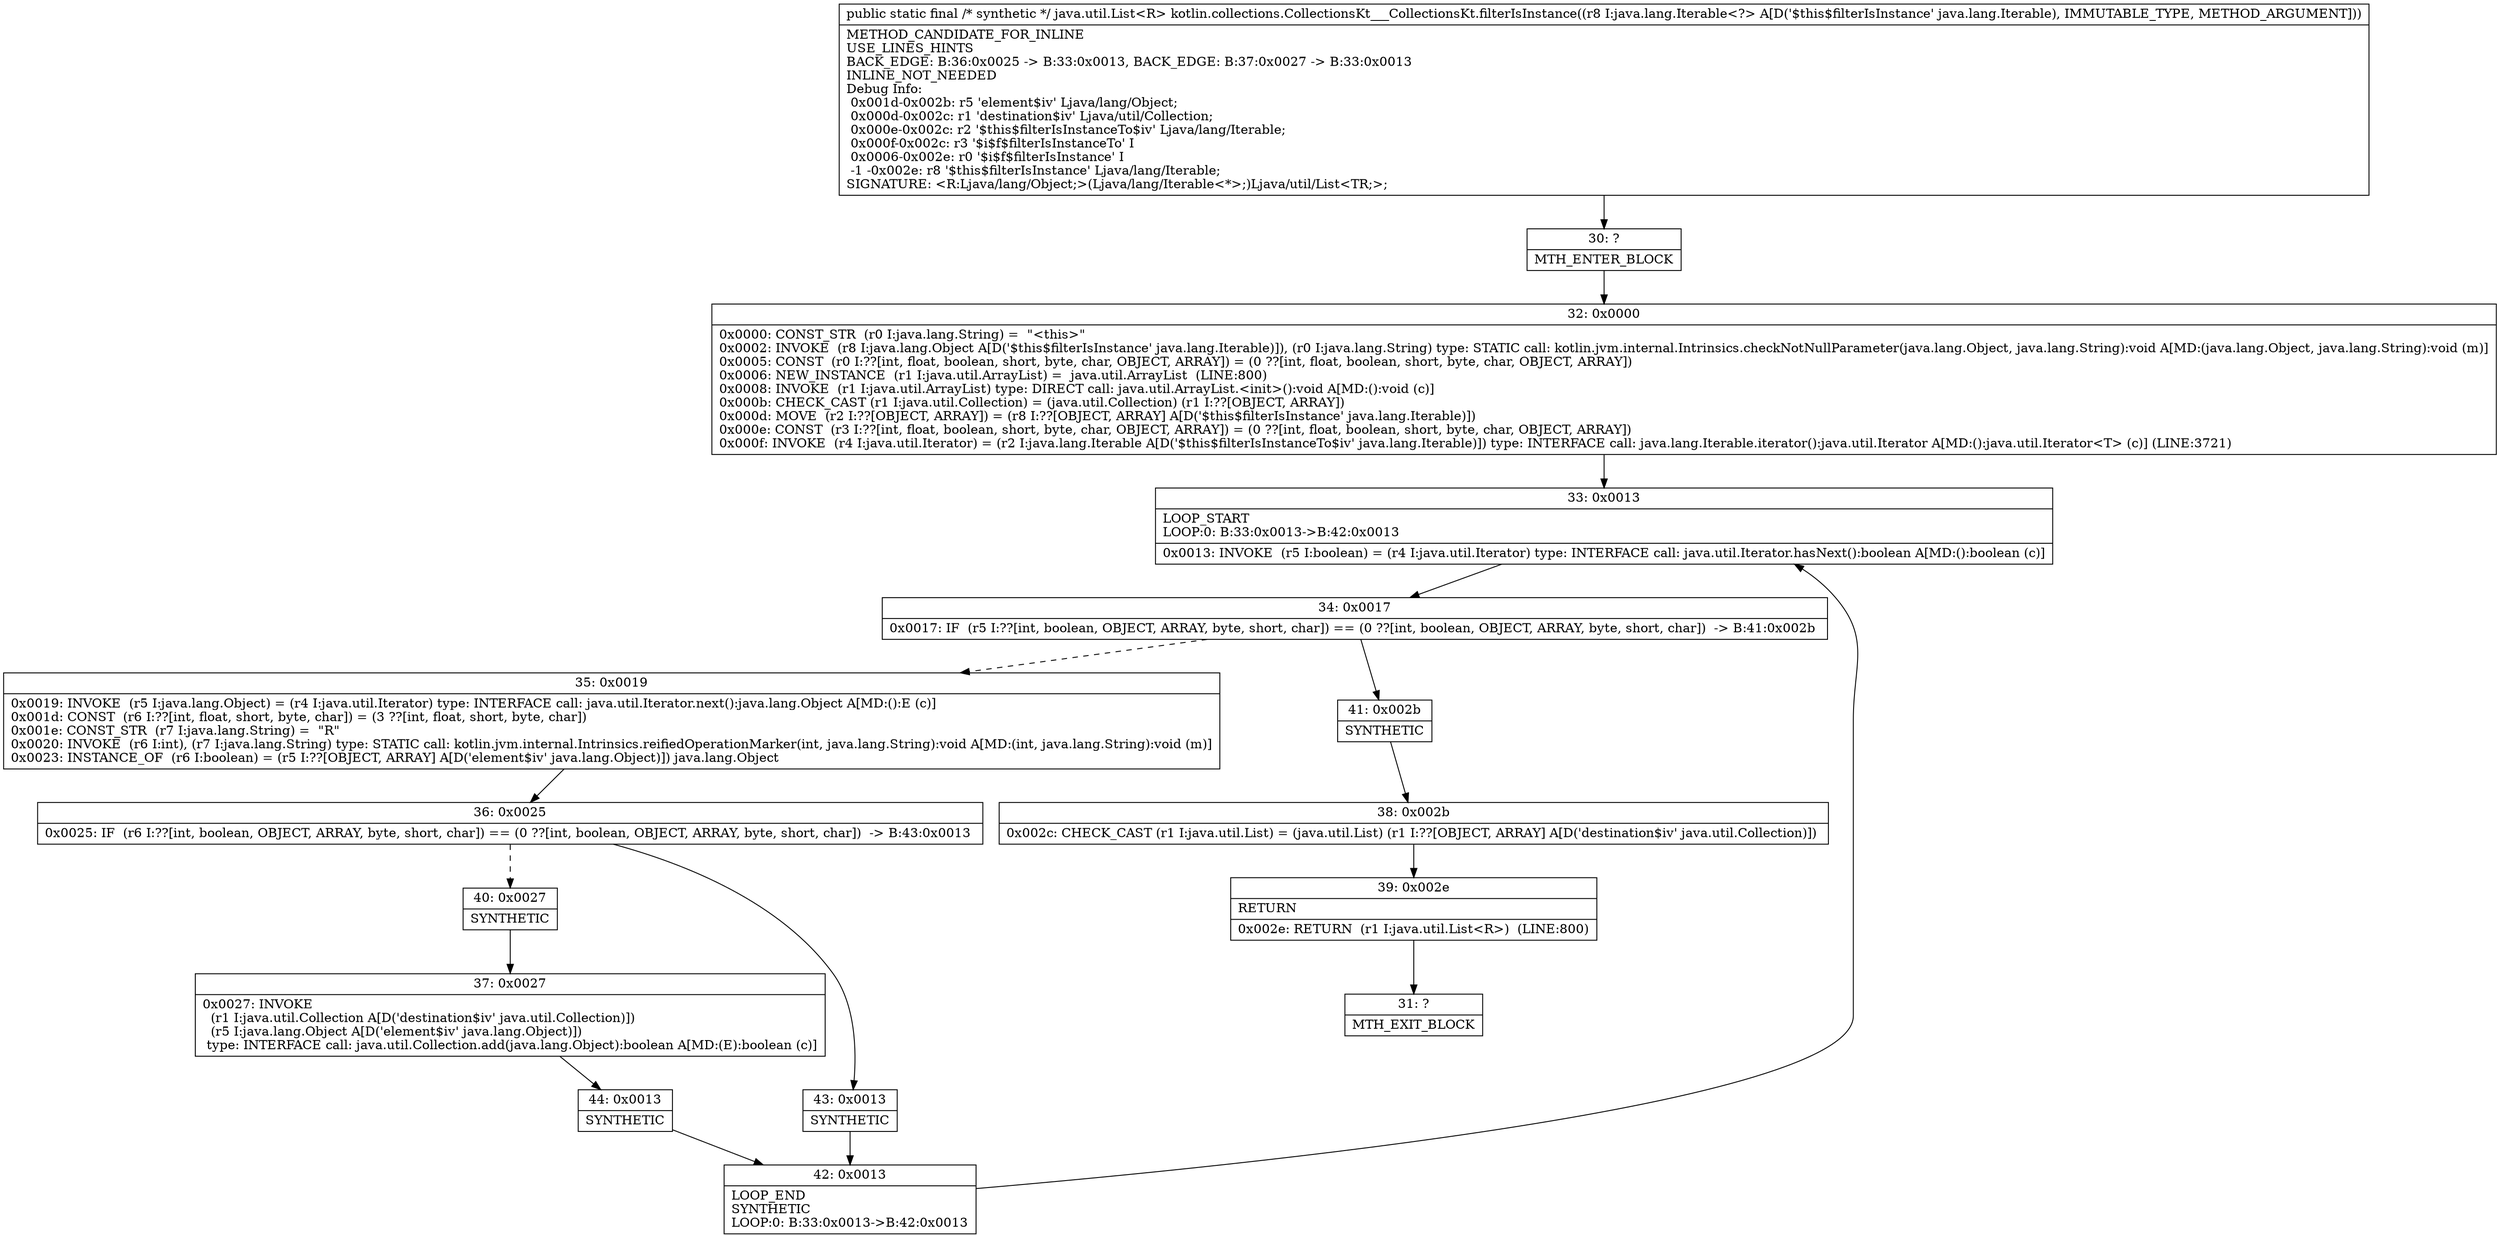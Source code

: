 digraph "CFG forkotlin.collections.CollectionsKt___CollectionsKt.filterIsInstance(Ljava\/lang\/Iterable;)Ljava\/util\/List;" {
Node_30 [shape=record,label="{30\:\ ?|MTH_ENTER_BLOCK\l}"];
Node_32 [shape=record,label="{32\:\ 0x0000|0x0000: CONST_STR  (r0 I:java.lang.String) =  \"\<this\>\" \l0x0002: INVOKE  (r8 I:java.lang.Object A[D('$this$filterIsInstance' java.lang.Iterable)]), (r0 I:java.lang.String) type: STATIC call: kotlin.jvm.internal.Intrinsics.checkNotNullParameter(java.lang.Object, java.lang.String):void A[MD:(java.lang.Object, java.lang.String):void (m)]\l0x0005: CONST  (r0 I:??[int, float, boolean, short, byte, char, OBJECT, ARRAY]) = (0 ??[int, float, boolean, short, byte, char, OBJECT, ARRAY]) \l0x0006: NEW_INSTANCE  (r1 I:java.util.ArrayList) =  java.util.ArrayList  (LINE:800)\l0x0008: INVOKE  (r1 I:java.util.ArrayList) type: DIRECT call: java.util.ArrayList.\<init\>():void A[MD:():void (c)]\l0x000b: CHECK_CAST (r1 I:java.util.Collection) = (java.util.Collection) (r1 I:??[OBJECT, ARRAY]) \l0x000d: MOVE  (r2 I:??[OBJECT, ARRAY]) = (r8 I:??[OBJECT, ARRAY] A[D('$this$filterIsInstance' java.lang.Iterable)]) \l0x000e: CONST  (r3 I:??[int, float, boolean, short, byte, char, OBJECT, ARRAY]) = (0 ??[int, float, boolean, short, byte, char, OBJECT, ARRAY]) \l0x000f: INVOKE  (r4 I:java.util.Iterator) = (r2 I:java.lang.Iterable A[D('$this$filterIsInstanceTo$iv' java.lang.Iterable)]) type: INTERFACE call: java.lang.Iterable.iterator():java.util.Iterator A[MD:():java.util.Iterator\<T\> (c)] (LINE:3721)\l}"];
Node_33 [shape=record,label="{33\:\ 0x0013|LOOP_START\lLOOP:0: B:33:0x0013\-\>B:42:0x0013\l|0x0013: INVOKE  (r5 I:boolean) = (r4 I:java.util.Iterator) type: INTERFACE call: java.util.Iterator.hasNext():boolean A[MD:():boolean (c)]\l}"];
Node_34 [shape=record,label="{34\:\ 0x0017|0x0017: IF  (r5 I:??[int, boolean, OBJECT, ARRAY, byte, short, char]) == (0 ??[int, boolean, OBJECT, ARRAY, byte, short, char])  \-\> B:41:0x002b \l}"];
Node_35 [shape=record,label="{35\:\ 0x0019|0x0019: INVOKE  (r5 I:java.lang.Object) = (r4 I:java.util.Iterator) type: INTERFACE call: java.util.Iterator.next():java.lang.Object A[MD:():E (c)]\l0x001d: CONST  (r6 I:??[int, float, short, byte, char]) = (3 ??[int, float, short, byte, char]) \l0x001e: CONST_STR  (r7 I:java.lang.String) =  \"R\" \l0x0020: INVOKE  (r6 I:int), (r7 I:java.lang.String) type: STATIC call: kotlin.jvm.internal.Intrinsics.reifiedOperationMarker(int, java.lang.String):void A[MD:(int, java.lang.String):void (m)]\l0x0023: INSTANCE_OF  (r6 I:boolean) = (r5 I:??[OBJECT, ARRAY] A[D('element$iv' java.lang.Object)]) java.lang.Object \l}"];
Node_36 [shape=record,label="{36\:\ 0x0025|0x0025: IF  (r6 I:??[int, boolean, OBJECT, ARRAY, byte, short, char]) == (0 ??[int, boolean, OBJECT, ARRAY, byte, short, char])  \-\> B:43:0x0013 \l}"];
Node_40 [shape=record,label="{40\:\ 0x0027|SYNTHETIC\l}"];
Node_37 [shape=record,label="{37\:\ 0x0027|0x0027: INVOKE  \l  (r1 I:java.util.Collection A[D('destination$iv' java.util.Collection)])\l  (r5 I:java.lang.Object A[D('element$iv' java.lang.Object)])\l type: INTERFACE call: java.util.Collection.add(java.lang.Object):boolean A[MD:(E):boolean (c)]\l}"];
Node_44 [shape=record,label="{44\:\ 0x0013|SYNTHETIC\l}"];
Node_42 [shape=record,label="{42\:\ 0x0013|LOOP_END\lSYNTHETIC\lLOOP:0: B:33:0x0013\-\>B:42:0x0013\l}"];
Node_43 [shape=record,label="{43\:\ 0x0013|SYNTHETIC\l}"];
Node_41 [shape=record,label="{41\:\ 0x002b|SYNTHETIC\l}"];
Node_38 [shape=record,label="{38\:\ 0x002b|0x002c: CHECK_CAST (r1 I:java.util.List) = (java.util.List) (r1 I:??[OBJECT, ARRAY] A[D('destination$iv' java.util.Collection)]) \l}"];
Node_39 [shape=record,label="{39\:\ 0x002e|RETURN\l|0x002e: RETURN  (r1 I:java.util.List\<R\>)  (LINE:800)\l}"];
Node_31 [shape=record,label="{31\:\ ?|MTH_EXIT_BLOCK\l}"];
MethodNode[shape=record,label="{public static final \/* synthetic *\/ java.util.List\<R\> kotlin.collections.CollectionsKt___CollectionsKt.filterIsInstance((r8 I:java.lang.Iterable\<?\> A[D('$this$filterIsInstance' java.lang.Iterable), IMMUTABLE_TYPE, METHOD_ARGUMENT]))  | METHOD_CANDIDATE_FOR_INLINE\lUSE_LINES_HINTS\lBACK_EDGE: B:36:0x0025 \-\> B:33:0x0013, BACK_EDGE: B:37:0x0027 \-\> B:33:0x0013\lINLINE_NOT_NEEDED\lDebug Info:\l  0x001d\-0x002b: r5 'element$iv' Ljava\/lang\/Object;\l  0x000d\-0x002c: r1 'destination$iv' Ljava\/util\/Collection;\l  0x000e\-0x002c: r2 '$this$filterIsInstanceTo$iv' Ljava\/lang\/Iterable;\l  0x000f\-0x002c: r3 '$i$f$filterIsInstanceTo' I\l  0x0006\-0x002e: r0 '$i$f$filterIsInstance' I\l  \-1 \-0x002e: r8 '$this$filterIsInstance' Ljava\/lang\/Iterable;\lSIGNATURE: \<R:Ljava\/lang\/Object;\>(Ljava\/lang\/Iterable\<*\>;)Ljava\/util\/List\<TR;\>;\l}"];
MethodNode -> Node_30;Node_30 -> Node_32;
Node_32 -> Node_33;
Node_33 -> Node_34;
Node_34 -> Node_35[style=dashed];
Node_34 -> Node_41;
Node_35 -> Node_36;
Node_36 -> Node_40[style=dashed];
Node_36 -> Node_43;
Node_40 -> Node_37;
Node_37 -> Node_44;
Node_44 -> Node_42;
Node_42 -> Node_33;
Node_43 -> Node_42;
Node_41 -> Node_38;
Node_38 -> Node_39;
Node_39 -> Node_31;
}

